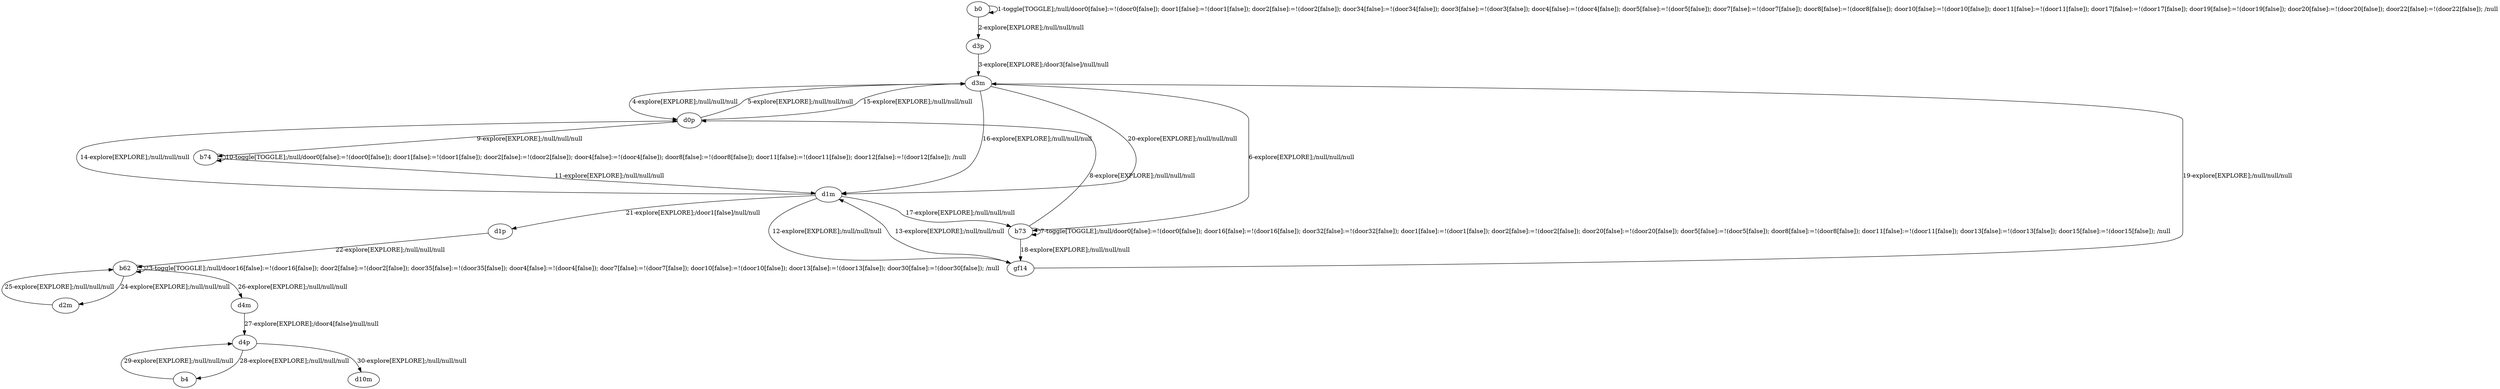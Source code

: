 # Total number of goals covered by this test: 3
# d4p --> d10m
# d4p --> b4
# b4 --> d4p

digraph g {
"b0" -> "b0" [label = "1-toggle[TOGGLE];/null/door0[false]:=!(door0[false]); door1[false]:=!(door1[false]); door2[false]:=!(door2[false]); door34[false]:=!(door34[false]); door3[false]:=!(door3[false]); door4[false]:=!(door4[false]); door5[false]:=!(door5[false]); door7[false]:=!(door7[false]); door8[false]:=!(door8[false]); door10[false]:=!(door10[false]); door11[false]:=!(door11[false]); door17[false]:=!(door17[false]); door19[false]:=!(door19[false]); door20[false]:=!(door20[false]); door22[false]:=!(door22[false]); /null"];
"b0" -> "d3p" [label = "2-explore[EXPLORE];/null/null/null"];
"d3p" -> "d3m" [label = "3-explore[EXPLORE];/door3[false]/null/null"];
"d3m" -> "d0p" [label = "4-explore[EXPLORE];/null/null/null"];
"d0p" -> "d3m" [label = "5-explore[EXPLORE];/null/null/null"];
"d3m" -> "b73" [label = "6-explore[EXPLORE];/null/null/null"];
"b73" -> "b73" [label = "7-toggle[TOGGLE];/null/door0[false]:=!(door0[false]); door16[false]:=!(door16[false]); door32[false]:=!(door32[false]); door1[false]:=!(door1[false]); door2[false]:=!(door2[false]); door20[false]:=!(door20[false]); door5[false]:=!(door5[false]); door8[false]:=!(door8[false]); door11[false]:=!(door11[false]); door13[false]:=!(door13[false]); door15[false]:=!(door15[false]); /null"];
"b73" -> "d0p" [label = "8-explore[EXPLORE];/null/null/null"];
"d0p" -> "b74" [label = "9-explore[EXPLORE];/null/null/null"];
"b74" -> "b74" [label = "10-toggle[TOGGLE];/null/door0[false]:=!(door0[false]); door1[false]:=!(door1[false]); door2[false]:=!(door2[false]); door4[false]:=!(door4[false]); door8[false]:=!(door8[false]); door11[false]:=!(door11[false]); door12[false]:=!(door12[false]); /null"];
"b74" -> "d1m" [label = "11-explore[EXPLORE];/null/null/null"];
"d1m" -> "gf14" [label = "12-explore[EXPLORE];/null/null/null"];
"gf14" -> "d1m" [label = "13-explore[EXPLORE];/null/null/null"];
"d1m" -> "d0p" [label = "14-explore[EXPLORE];/null/null/null"];
"d0p" -> "d3m" [label = "15-explore[EXPLORE];/null/null/null"];
"d3m" -> "d1m" [label = "16-explore[EXPLORE];/null/null/null"];
"d1m" -> "b73" [label = "17-explore[EXPLORE];/null/null/null"];
"b73" -> "gf14" [label = "18-explore[EXPLORE];/null/null/null"];
"gf14" -> "d3m" [label = "19-explore[EXPLORE];/null/null/null"];
"d3m" -> "d1m" [label = "20-explore[EXPLORE];/null/null/null"];
"d1m" -> "d1p" [label = "21-explore[EXPLORE];/door1[false]/null/null"];
"d1p" -> "b62" [label = "22-explore[EXPLORE];/null/null/null"];
"b62" -> "b62" [label = "23-toggle[TOGGLE];/null/door16[false]:=!(door16[false]); door2[false]:=!(door2[false]); door35[false]:=!(door35[false]); door4[false]:=!(door4[false]); door7[false]:=!(door7[false]); door10[false]:=!(door10[false]); door13[false]:=!(door13[false]); door30[false]:=!(door30[false]); /null"];
"b62" -> "d2m" [label = "24-explore[EXPLORE];/null/null/null"];
"d2m" -> "b62" [label = "25-explore[EXPLORE];/null/null/null"];
"b62" -> "d4m" [label = "26-explore[EXPLORE];/null/null/null"];
"d4m" -> "d4p" [label = "27-explore[EXPLORE];/door4[false]/null/null"];
"d4p" -> "b4" [label = "28-explore[EXPLORE];/null/null/null"];
"b4" -> "d4p" [label = "29-explore[EXPLORE];/null/null/null"];
"d4p" -> "d10m" [label = "30-explore[EXPLORE];/null/null/null"];
}